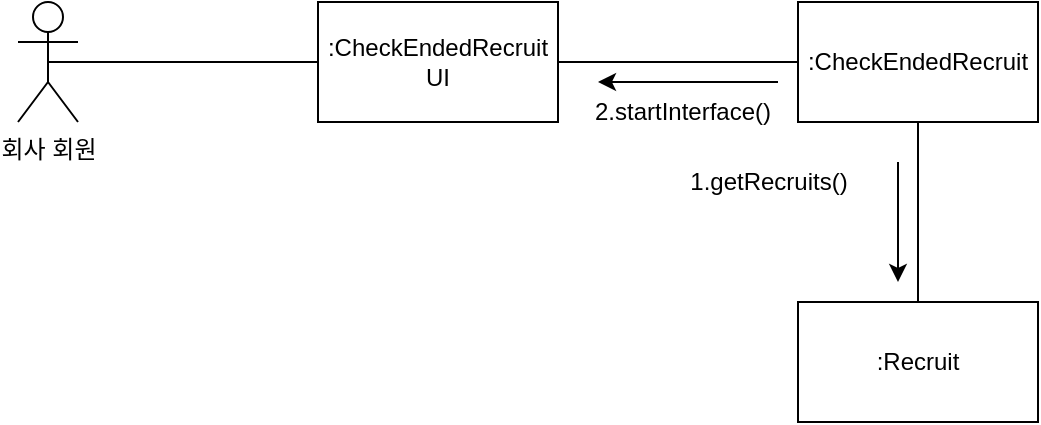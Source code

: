 <mxfile version="21.2.9" type="device">
  <diagram id="T815P6-326GQ2lns1X6j" name="페이지-2">
    <mxGraphModel dx="438" dy="205" grid="0" gridSize="10" guides="1" tooltips="1" connect="1" arrows="1" fold="1" page="0" pageScale="1" pageWidth="827" pageHeight="1169" math="0" shadow="0">
      <root>
        <mxCell id="0" />
        <mxCell id="1" parent="0" />
        <mxCell id="zvBkrl2XRBxhGwxwOTIy-1" value=":Recruit" style="rounded=0;whiteSpace=wrap;html=1;" parent="1" vertex="1">
          <mxGeometry x="1046" y="804" width="120" height="60" as="geometry" />
        </mxCell>
        <mxCell id="zvBkrl2XRBxhGwxwOTIy-2" value=":CheckEndedRecruit" style="rounded=0;whiteSpace=wrap;html=1;" parent="1" vertex="1">
          <mxGeometry x="1046" y="654" width="120" height="60" as="geometry" />
        </mxCell>
        <mxCell id="zvBkrl2XRBxhGwxwOTIy-3" value=":CheckEndedRecruit UI" style="rounded=0;whiteSpace=wrap;html=1;" parent="1" vertex="1">
          <mxGeometry x="806" y="654" width="120" height="60" as="geometry" />
        </mxCell>
        <mxCell id="zvBkrl2XRBxhGwxwOTIy-4" value="회사 회원" style="shape=umlActor;verticalLabelPosition=bottom;verticalAlign=top;html=1;outlineConnect=0;" parent="1" vertex="1">
          <mxGeometry x="656" y="654" width="30" height="60" as="geometry" />
        </mxCell>
        <mxCell id="zvBkrl2XRBxhGwxwOTIy-5" value="" style="endArrow=none;html=1;rounded=0;entryX=0;entryY=0.5;entryDx=0;entryDy=0;exitX=0.5;exitY=0.5;exitDx=0;exitDy=0;exitPerimeter=0;" parent="1" source="zvBkrl2XRBxhGwxwOTIy-4" target="zvBkrl2XRBxhGwxwOTIy-3" edge="1">
          <mxGeometry width="50" height="50" relative="1" as="geometry">
            <mxPoint x="1086" y="804" as="sourcePoint" />
            <mxPoint x="1136" y="754" as="targetPoint" />
          </mxGeometry>
        </mxCell>
        <mxCell id="zvBkrl2XRBxhGwxwOTIy-6" value="" style="endArrow=none;html=1;rounded=0;entryX=1;entryY=0.5;entryDx=0;entryDy=0;exitX=0;exitY=0.5;exitDx=0;exitDy=0;" parent="1" source="zvBkrl2XRBxhGwxwOTIy-2" target="zvBkrl2XRBxhGwxwOTIy-3" edge="1">
          <mxGeometry width="50" height="50" relative="1" as="geometry">
            <mxPoint x="1096" y="814" as="sourcePoint" />
            <mxPoint x="1146" y="764" as="targetPoint" />
          </mxGeometry>
        </mxCell>
        <mxCell id="zvBkrl2XRBxhGwxwOTIy-7" value="" style="endArrow=none;html=1;rounded=0;entryX=0.5;entryY=1;entryDx=0;entryDy=0;exitX=0.5;exitY=0;exitDx=0;exitDy=0;" parent="1" source="zvBkrl2XRBxhGwxwOTIy-1" target="zvBkrl2XRBxhGwxwOTIy-2" edge="1">
          <mxGeometry width="50" height="50" relative="1" as="geometry">
            <mxPoint x="1106" y="824" as="sourcePoint" />
            <mxPoint x="1156" y="774" as="targetPoint" />
          </mxGeometry>
        </mxCell>
        <mxCell id="zvBkrl2XRBxhGwxwOTIy-8" value="" style="endArrow=classic;html=1;rounded=0;" parent="1" edge="1">
          <mxGeometry width="50" height="50" relative="1" as="geometry">
            <mxPoint x="1096" y="734" as="sourcePoint" />
            <mxPoint x="1096" y="794" as="targetPoint" />
          </mxGeometry>
        </mxCell>
        <mxCell id="zvBkrl2XRBxhGwxwOTIy-9" value="1.getRecruits()" style="text;html=1;align=center;verticalAlign=middle;resizable=0;points=[];autosize=1;strokeColor=none;fillColor=none;" parent="1" vertex="1">
          <mxGeometry x="982" y="731" width="97" height="26" as="geometry" />
        </mxCell>
        <mxCell id="zvBkrl2XRBxhGwxwOTIy-10" value="" style="endArrow=classic;html=1;rounded=0;" parent="1" edge="1">
          <mxGeometry width="50" height="50" relative="1" as="geometry">
            <mxPoint x="1036" y="694" as="sourcePoint" />
            <mxPoint x="946" y="694" as="targetPoint" />
          </mxGeometry>
        </mxCell>
        <mxCell id="zvBkrl2XRBxhGwxwOTIy-11" value="2.startInterface()" style="text;html=1;align=center;verticalAlign=middle;resizable=0;points=[];autosize=1;strokeColor=none;fillColor=none;" parent="1" vertex="1">
          <mxGeometry x="933" y="694" width="110" height="30" as="geometry" />
        </mxCell>
      </root>
    </mxGraphModel>
  </diagram>
</mxfile>
